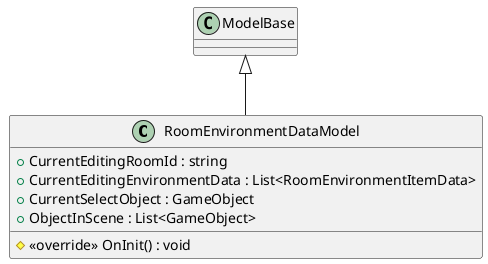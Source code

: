 @startuml
class RoomEnvironmentDataModel {
    + CurrentEditingRoomId : string
    + CurrentEditingEnvironmentData : List<RoomEnvironmentItemData>
    + CurrentSelectObject : GameObject
    + ObjectInScene : List<GameObject>
    # <<override>> OnInit() : void
}
ModelBase <|-- RoomEnvironmentDataModel
@enduml
